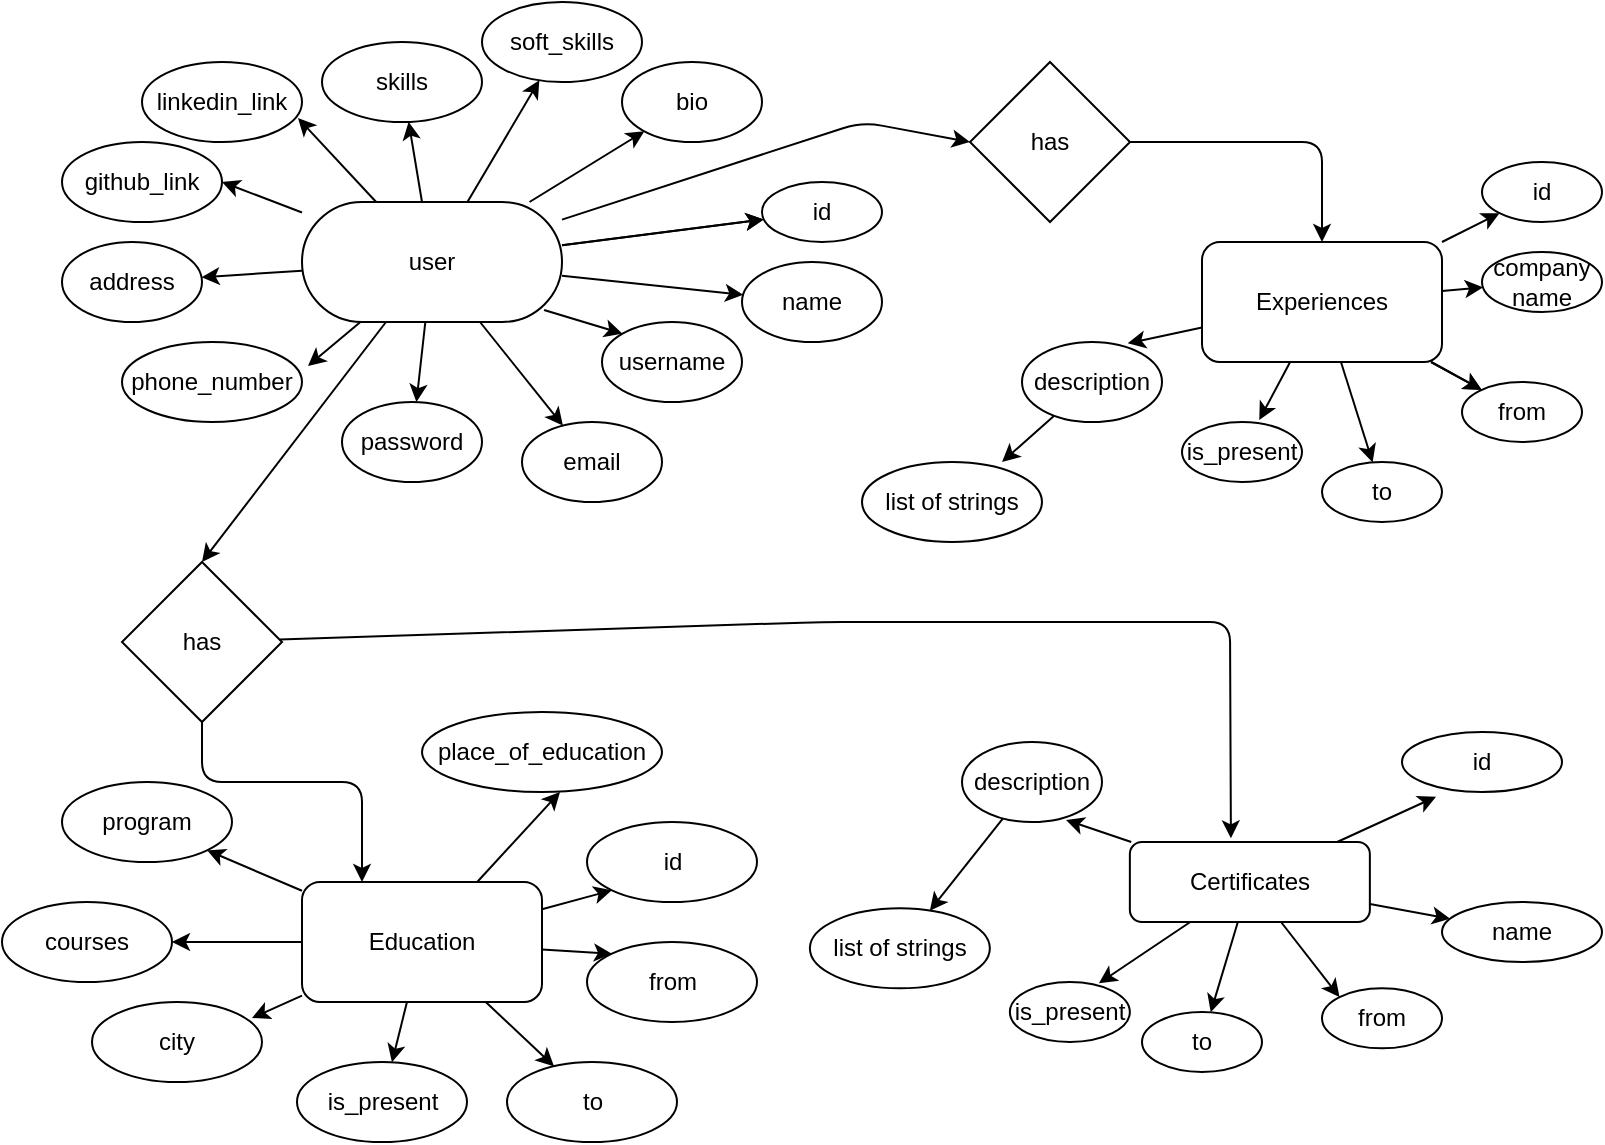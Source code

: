 <mxfile>
    <diagram id="pYTfkB5eMR3fvnjL7m3P" name="Page-1">
        <mxGraphModel dx="1189" dy="679" grid="1" gridSize="10" guides="1" tooltips="1" connect="1" arrows="1" fold="1" page="1" pageScale="1" pageWidth="850" pageHeight="1100" math="0" shadow="0">
            <root>
                <mxCell id="0"/>
                <mxCell id="1" parent="0"/>
                <mxCell id="7" value="" style="edgeStyle=none;html=1;" edge="1" parent="1" source="2" target="6">
                    <mxGeometry relative="1" as="geometry"/>
                </mxCell>
                <mxCell id="8" value="" style="edgeStyle=none;html=1;" edge="1" parent="1" source="2" target="6">
                    <mxGeometry relative="1" as="geometry"/>
                </mxCell>
                <mxCell id="18" value="" style="edgeStyle=none;html=1;" edge="1" parent="1" source="2" target="17">
                    <mxGeometry relative="1" as="geometry"/>
                </mxCell>
                <mxCell id="19" style="edgeStyle=none;html=1;" edge="1" parent="1" source="2" target="9">
                    <mxGeometry relative="1" as="geometry"/>
                </mxCell>
                <mxCell id="20" style="edgeStyle=none;html=1;entryX=0;entryY=0;entryDx=0;entryDy=0;exitX=0.931;exitY=0.9;exitDx=0;exitDy=0;exitPerimeter=0;" edge="1" parent="1" source="2" target="10">
                    <mxGeometry relative="1" as="geometry"/>
                </mxCell>
                <mxCell id="21" style="edgeStyle=none;html=1;" edge="1" parent="1" source="2" target="11">
                    <mxGeometry relative="1" as="geometry"/>
                </mxCell>
                <mxCell id="22" value="" style="edgeStyle=none;html=1;" edge="1" parent="1" source="2" target="12">
                    <mxGeometry relative="1" as="geometry"/>
                </mxCell>
                <mxCell id="23" style="edgeStyle=none;html=1;entryX=1.033;entryY=0.3;entryDx=0;entryDy=0;entryPerimeter=0;" edge="1" parent="1" source="2" target="13">
                    <mxGeometry relative="1" as="geometry"/>
                </mxCell>
                <mxCell id="24" style="edgeStyle=none;html=1;" edge="1" parent="1" source="2" target="14">
                    <mxGeometry relative="1" as="geometry"/>
                </mxCell>
                <mxCell id="25" style="edgeStyle=none;html=1;entryX=1;entryY=0.5;entryDx=0;entryDy=0;" edge="1" parent="1" source="2" target="15">
                    <mxGeometry relative="1" as="geometry"/>
                </mxCell>
                <mxCell id="26" style="edgeStyle=none;html=1;entryX=0.975;entryY=0.7;entryDx=0;entryDy=0;entryPerimeter=0;" edge="1" parent="1" source="2" target="16">
                    <mxGeometry relative="1" as="geometry"/>
                </mxCell>
                <mxCell id="39" style="edgeStyle=none;html=1;" edge="1" parent="1" source="2" target="36">
                    <mxGeometry relative="1" as="geometry"/>
                </mxCell>
                <mxCell id="40" style="edgeStyle=none;html=1;" edge="1" parent="1" source="2" target="38">
                    <mxGeometry relative="1" as="geometry"/>
                </mxCell>
                <mxCell id="86" style="edgeStyle=none;html=1;entryX=0.5;entryY=0;entryDx=0;entryDy=0;" edge="1" parent="1" source="2" target="85">
                    <mxGeometry relative="1" as="geometry"/>
                </mxCell>
                <mxCell id="90" style="edgeStyle=none;html=1;entryX=0;entryY=0.5;entryDx=0;entryDy=0;" edge="1" parent="1" source="2" target="89">
                    <mxGeometry relative="1" as="geometry">
                        <Array as="points">
                            <mxPoint x="460" y="70"/>
                        </Array>
                    </mxGeometry>
                </mxCell>
                <mxCell id="2" value="user" style="rounded=1;whiteSpace=wrap;html=1;arcSize=50;" vertex="1" parent="1">
                    <mxGeometry x="180" y="110" width="130" height="60" as="geometry"/>
                </mxCell>
                <mxCell id="6" value="id" style="ellipse;whiteSpace=wrap;html=1;rounded=1;" vertex="1" parent="1">
                    <mxGeometry x="410" y="100" width="60" height="30" as="geometry"/>
                </mxCell>
                <mxCell id="9" value="name" style="ellipse;whiteSpace=wrap;html=1;" vertex="1" parent="1">
                    <mxGeometry x="400" y="140" width="70" height="40" as="geometry"/>
                </mxCell>
                <mxCell id="10" value="username" style="ellipse;whiteSpace=wrap;html=1;" vertex="1" parent="1">
                    <mxGeometry x="330" y="170" width="70" height="40" as="geometry"/>
                </mxCell>
                <mxCell id="11" value="email" style="ellipse;whiteSpace=wrap;html=1;" vertex="1" parent="1">
                    <mxGeometry x="290" y="220" width="70" height="40" as="geometry"/>
                </mxCell>
                <mxCell id="12" value="password" style="ellipse;whiteSpace=wrap;html=1;" vertex="1" parent="1">
                    <mxGeometry x="200" y="210" width="70" height="40" as="geometry"/>
                </mxCell>
                <mxCell id="13" value="phone_number" style="ellipse;whiteSpace=wrap;html=1;" vertex="1" parent="1">
                    <mxGeometry x="90" y="180" width="90" height="40" as="geometry"/>
                </mxCell>
                <mxCell id="14" value="address" style="ellipse;whiteSpace=wrap;html=1;" vertex="1" parent="1">
                    <mxGeometry x="60" y="130" width="70" height="40" as="geometry"/>
                </mxCell>
                <mxCell id="15" value="github_link" style="ellipse;whiteSpace=wrap;html=1;" vertex="1" parent="1">
                    <mxGeometry x="60" y="80" width="80" height="40" as="geometry"/>
                </mxCell>
                <mxCell id="16" value="linkedin_link" style="ellipse;whiteSpace=wrap;html=1;" vertex="1" parent="1">
                    <mxGeometry x="100" y="40" width="80" height="40" as="geometry"/>
                </mxCell>
                <mxCell id="17" value="bio" style="ellipse;whiteSpace=wrap;html=1;" vertex="1" parent="1">
                    <mxGeometry x="340" y="40" width="70" height="40" as="geometry"/>
                </mxCell>
                <mxCell id="41" style="edgeStyle=none;html=1;entryX=1;entryY=0.5;entryDx=0;entryDy=0;" edge="1" parent="1" source="27" target="34">
                    <mxGeometry relative="1" as="geometry"/>
                </mxCell>
                <mxCell id="42" style="edgeStyle=none;html=1;entryX=0.941;entryY=0.2;entryDx=0;entryDy=0;entryPerimeter=0;" edge="1" parent="1" source="27" target="33">
                    <mxGeometry relative="1" as="geometry"/>
                </mxCell>
                <mxCell id="43" style="edgeStyle=none;html=1;" edge="1" parent="1" source="27" target="32">
                    <mxGeometry relative="1" as="geometry"/>
                </mxCell>
                <mxCell id="44" style="edgeStyle=none;html=1;" edge="1" parent="1" source="27" target="31">
                    <mxGeometry relative="1" as="geometry"/>
                </mxCell>
                <mxCell id="45" style="edgeStyle=none;html=1;entryX=0;entryY=0;entryDx=0;entryDy=0;" edge="1" parent="1" source="27" target="30">
                    <mxGeometry relative="1" as="geometry"/>
                </mxCell>
                <mxCell id="46" style="edgeStyle=none;html=1;entryX=0;entryY=1;entryDx=0;entryDy=0;" edge="1" parent="1" source="27" target="35">
                    <mxGeometry relative="1" as="geometry"/>
                </mxCell>
                <mxCell id="47" style="edgeStyle=none;html=1;entryX=0.575;entryY=1;entryDx=0;entryDy=0;entryPerimeter=0;" edge="1" parent="1" source="27" target="29">
                    <mxGeometry relative="1" as="geometry"/>
                </mxCell>
                <mxCell id="48" style="edgeStyle=none;html=1;entryX=1;entryY=1;entryDx=0;entryDy=0;" edge="1" parent="1" source="27" target="28">
                    <mxGeometry relative="1" as="geometry"/>
                </mxCell>
                <mxCell id="27" value="Education" style="rounded=1;whiteSpace=wrap;html=1;" vertex="1" parent="1">
                    <mxGeometry x="180" y="450" width="120" height="60" as="geometry"/>
                </mxCell>
                <mxCell id="28" value="program" style="ellipse;whiteSpace=wrap;html=1;" vertex="1" parent="1">
                    <mxGeometry x="60" y="400" width="85" height="40" as="geometry"/>
                </mxCell>
                <mxCell id="29" value="place_of_education" style="ellipse;whiteSpace=wrap;html=1;" vertex="1" parent="1">
                    <mxGeometry x="240" y="365" width="120" height="40" as="geometry"/>
                </mxCell>
                <mxCell id="30" value="from" style="ellipse;whiteSpace=wrap;html=1;" vertex="1" parent="1">
                    <mxGeometry x="322.5" y="480" width="85" height="40" as="geometry"/>
                </mxCell>
                <mxCell id="31" value="to" style="ellipse;whiteSpace=wrap;html=1;" vertex="1" parent="1">
                    <mxGeometry x="282.5" y="540" width="85" height="40" as="geometry"/>
                </mxCell>
                <mxCell id="32" value="is_present" style="ellipse;whiteSpace=wrap;html=1;" vertex="1" parent="1">
                    <mxGeometry x="177.5" y="540" width="85" height="40" as="geometry"/>
                </mxCell>
                <mxCell id="33" value="city" style="ellipse;whiteSpace=wrap;html=1;" vertex="1" parent="1">
                    <mxGeometry x="75" y="510" width="85" height="40" as="geometry"/>
                </mxCell>
                <mxCell id="34" value="courses" style="ellipse;whiteSpace=wrap;html=1;" vertex="1" parent="1">
                    <mxGeometry x="30" y="460" width="85" height="40" as="geometry"/>
                </mxCell>
                <mxCell id="35" value="id" style="ellipse;whiteSpace=wrap;html=1;" vertex="1" parent="1">
                    <mxGeometry x="322.5" y="420" width="85" height="40" as="geometry"/>
                </mxCell>
                <mxCell id="36" value="skills" style="ellipse;whiteSpace=wrap;html=1;" vertex="1" parent="1">
                    <mxGeometry x="190" y="30" width="80" height="40" as="geometry"/>
                </mxCell>
                <mxCell id="38" value="soft_skills" style="ellipse;whiteSpace=wrap;html=1;" vertex="1" parent="1">
                    <mxGeometry x="270" y="10" width="80" height="40" as="geometry"/>
                </mxCell>
                <mxCell id="60" style="edgeStyle=none;html=1;entryX=0.755;entryY=0.017;entryDx=0;entryDy=0;entryPerimeter=0;" edge="1" parent="1" source="49" target="55">
                    <mxGeometry relative="1" as="geometry"/>
                </mxCell>
                <mxCell id="61" style="edgeStyle=none;html=1;entryX=0.644;entryY=-0.033;entryDx=0;entryDy=0;entryPerimeter=0;" edge="1" parent="1" source="49" target="54">
                    <mxGeometry relative="1" as="geometry"/>
                </mxCell>
                <mxCell id="62" style="edgeStyle=none;html=1;" edge="1" parent="1" source="49" target="53">
                    <mxGeometry relative="1" as="geometry"/>
                </mxCell>
                <mxCell id="63" style="edgeStyle=none;html=1;" edge="1" parent="1" source="49" target="52">
                    <mxGeometry relative="1" as="geometry"/>
                </mxCell>
                <mxCell id="64" value="" style="edgeStyle=none;html=1;" edge="1" parent="1" source="49" target="52">
                    <mxGeometry relative="1" as="geometry"/>
                </mxCell>
                <mxCell id="65" style="edgeStyle=none;html=1;" edge="1" parent="1" source="49" target="51">
                    <mxGeometry relative="1" as="geometry"/>
                </mxCell>
                <mxCell id="66" style="edgeStyle=none;html=1;" edge="1" parent="1" source="49" target="50">
                    <mxGeometry relative="1" as="geometry"/>
                </mxCell>
                <mxCell id="49" value="Experiences" style="rounded=1;whiteSpace=wrap;html=1;" vertex="1" parent="1">
                    <mxGeometry x="630" y="130" width="120" height="60" as="geometry"/>
                </mxCell>
                <mxCell id="50" value="id" style="ellipse;whiteSpace=wrap;html=1;rounded=1;" vertex="1" parent="1">
                    <mxGeometry x="770" y="90" width="60" height="30" as="geometry"/>
                </mxCell>
                <mxCell id="51" value="company name" style="ellipse;whiteSpace=wrap;html=1;rounded=1;" vertex="1" parent="1">
                    <mxGeometry x="770" y="135" width="60" height="30" as="geometry"/>
                </mxCell>
                <mxCell id="52" value="from" style="ellipse;whiteSpace=wrap;html=1;rounded=1;" vertex="1" parent="1">
                    <mxGeometry x="760" y="200" width="60" height="30" as="geometry"/>
                </mxCell>
                <mxCell id="53" value="to" style="ellipse;whiteSpace=wrap;html=1;rounded=1;" vertex="1" parent="1">
                    <mxGeometry x="690" y="240" width="60" height="30" as="geometry"/>
                </mxCell>
                <mxCell id="54" value="is_present" style="ellipse;whiteSpace=wrap;html=1;rounded=1;" vertex="1" parent="1">
                    <mxGeometry x="620" y="220" width="60" height="30" as="geometry"/>
                </mxCell>
                <mxCell id="58" style="edgeStyle=none;html=1;" edge="1" parent="1" source="55">
                    <mxGeometry relative="1" as="geometry">
                        <mxPoint x="530" y="240" as="targetPoint"/>
                    </mxGeometry>
                </mxCell>
                <mxCell id="55" value="description" style="ellipse;whiteSpace=wrap;html=1;rounded=1;" vertex="1" parent="1">
                    <mxGeometry x="540" y="180" width="70" height="40" as="geometry"/>
                </mxCell>
                <mxCell id="59" value="list of strings" style="ellipse;whiteSpace=wrap;html=1;" vertex="1" parent="1">
                    <mxGeometry x="460" y="240" width="90" height="40" as="geometry"/>
                </mxCell>
                <mxCell id="77" style="edgeStyle=none;html=1;entryX=0.742;entryY=0.022;entryDx=0;entryDy=0;entryPerimeter=0;" edge="1" parent="1" source="67" target="72">
                    <mxGeometry relative="1" as="geometry"/>
                </mxCell>
                <mxCell id="78" style="edgeStyle=none;html=1;" edge="1" parent="1" source="67" target="71">
                    <mxGeometry relative="1" as="geometry"/>
                </mxCell>
                <mxCell id="79" style="edgeStyle=none;html=1;entryX=0;entryY=0;entryDx=0;entryDy=0;" edge="1" parent="1" source="67" target="70">
                    <mxGeometry relative="1" as="geometry"/>
                </mxCell>
                <mxCell id="80" style="edgeStyle=none;html=1;" edge="1" parent="1" source="67" target="69">
                    <mxGeometry relative="1" as="geometry"/>
                </mxCell>
                <mxCell id="81" style="edgeStyle=none;html=1;entryX=0.213;entryY=1.078;entryDx=0;entryDy=0;entryPerimeter=0;" edge="1" parent="1" source="67" target="68">
                    <mxGeometry relative="1" as="geometry"/>
                </mxCell>
                <mxCell id="83" style="edgeStyle=none;html=1;entryX=0.743;entryY=0.975;entryDx=0;entryDy=0;entryPerimeter=0;" edge="1" parent="1" source="67" target="73">
                    <mxGeometry relative="1" as="geometry"/>
                </mxCell>
                <mxCell id="67" value="Certificates" style="rounded=1;whiteSpace=wrap;html=1;" vertex="1" parent="1">
                    <mxGeometry x="593.93" y="430" width="120" height="40" as="geometry"/>
                </mxCell>
                <mxCell id="68" value="id" style="ellipse;whiteSpace=wrap;html=1;" vertex="1" parent="1">
                    <mxGeometry x="730" y="375" width="80" height="30" as="geometry"/>
                </mxCell>
                <mxCell id="69" value="name" style="ellipse;whiteSpace=wrap;html=1;" vertex="1" parent="1">
                    <mxGeometry x="750" y="460" width="80" height="30" as="geometry"/>
                </mxCell>
                <mxCell id="70" value="from" style="ellipse;whiteSpace=wrap;html=1;rounded=1;" vertex="1" parent="1">
                    <mxGeometry x="690" y="503.18" width="60" height="30" as="geometry"/>
                </mxCell>
                <mxCell id="71" value="to" style="ellipse;whiteSpace=wrap;html=1;rounded=1;" vertex="1" parent="1">
                    <mxGeometry x="600" y="515" width="60" height="30" as="geometry"/>
                </mxCell>
                <mxCell id="72" value="is_present" style="ellipse;whiteSpace=wrap;html=1;rounded=1;" vertex="1" parent="1">
                    <mxGeometry x="533.93" y="500" width="60" height="30" as="geometry"/>
                </mxCell>
                <mxCell id="76" style="edgeStyle=none;html=1;" edge="1" parent="1" source="73" target="75">
                    <mxGeometry relative="1" as="geometry"/>
                </mxCell>
                <mxCell id="73" value="description" style="ellipse;whiteSpace=wrap;html=1;rounded=1;" vertex="1" parent="1">
                    <mxGeometry x="510.0" y="380" width="70" height="40" as="geometry"/>
                </mxCell>
                <mxCell id="75" value="list of strings" style="ellipse;whiteSpace=wrap;html=1;" vertex="1" parent="1">
                    <mxGeometry x="433.93" y="463.18" width="90" height="40" as="geometry"/>
                </mxCell>
                <mxCell id="87" style="edgeStyle=none;html=1;entryX=0.25;entryY=0;entryDx=0;entryDy=0;" edge="1" parent="1" source="85" target="27">
                    <mxGeometry relative="1" as="geometry">
                        <Array as="points">
                            <mxPoint x="130" y="400"/>
                            <mxPoint x="210" y="400"/>
                        </Array>
                    </mxGeometry>
                </mxCell>
                <mxCell id="92" style="edgeStyle=none;html=1;entryX=0.421;entryY=-0.046;entryDx=0;entryDy=0;entryPerimeter=0;" edge="1" parent="1" source="85" target="67">
                    <mxGeometry relative="1" as="geometry">
                        <Array as="points">
                            <mxPoint x="440" y="320"/>
                            <mxPoint x="644" y="320"/>
                        </Array>
                    </mxGeometry>
                </mxCell>
                <mxCell id="85" value="has" style="rhombus;whiteSpace=wrap;html=1;" vertex="1" parent="1">
                    <mxGeometry x="90" y="290" width="80" height="80" as="geometry"/>
                </mxCell>
                <mxCell id="91" style="edgeStyle=none;html=1;" edge="1" parent="1" source="89" target="49">
                    <mxGeometry relative="1" as="geometry">
                        <Array as="points">
                            <mxPoint x="690" y="80"/>
                        </Array>
                    </mxGeometry>
                </mxCell>
                <mxCell id="89" value="has" style="rhombus;whiteSpace=wrap;html=1;" vertex="1" parent="1">
                    <mxGeometry x="514" y="40" width="80" height="80" as="geometry"/>
                </mxCell>
            </root>
        </mxGraphModel>
    </diagram>
</mxfile>
